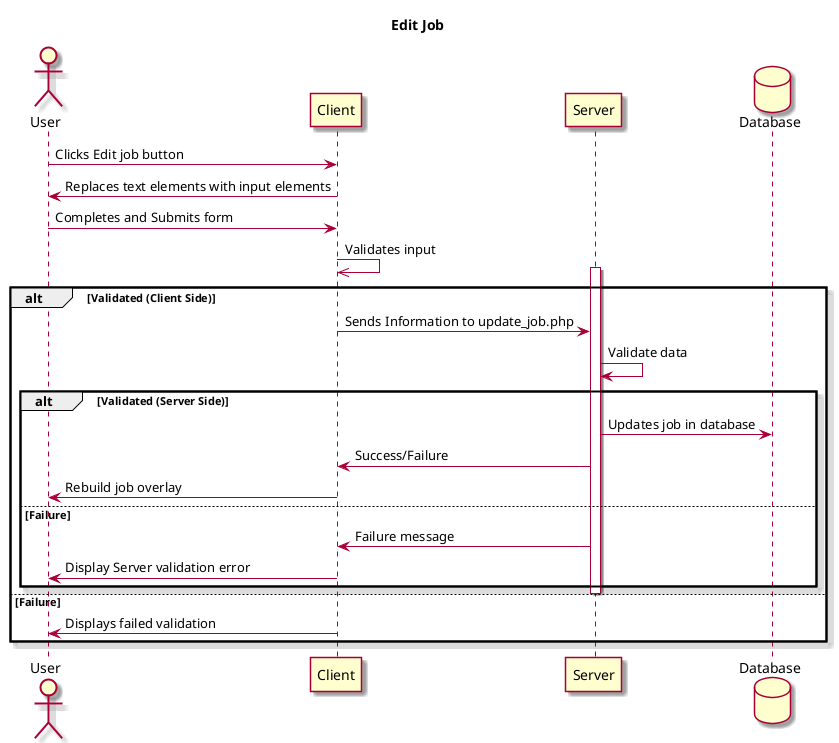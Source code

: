 @startuml

skin rose

title Edit Job

Actor User
Participant Client 
Participant Server
Database Database AS DB

User -> Client: Clicks Edit job button
Client -> User: Replaces text elements with input elements
User -> Client: Completes and Submits form
Client ->> Client: Validates input
alt Validated (Client Side)
activate Server
Client -> Server: Sends Information to update_job.php
Server -> Server: Validate data
alt Validated (Server Side)
Server -> DB: Updates job in database
Server -> Client: Success/Failure
Client -> User: Rebuild job overlay
else Failure
Server -> Client: Failure message
Client -> User : Display Server validation error
end
deactivate Server
else Failure
Client -> User: Displays failed validation
end
@enduml